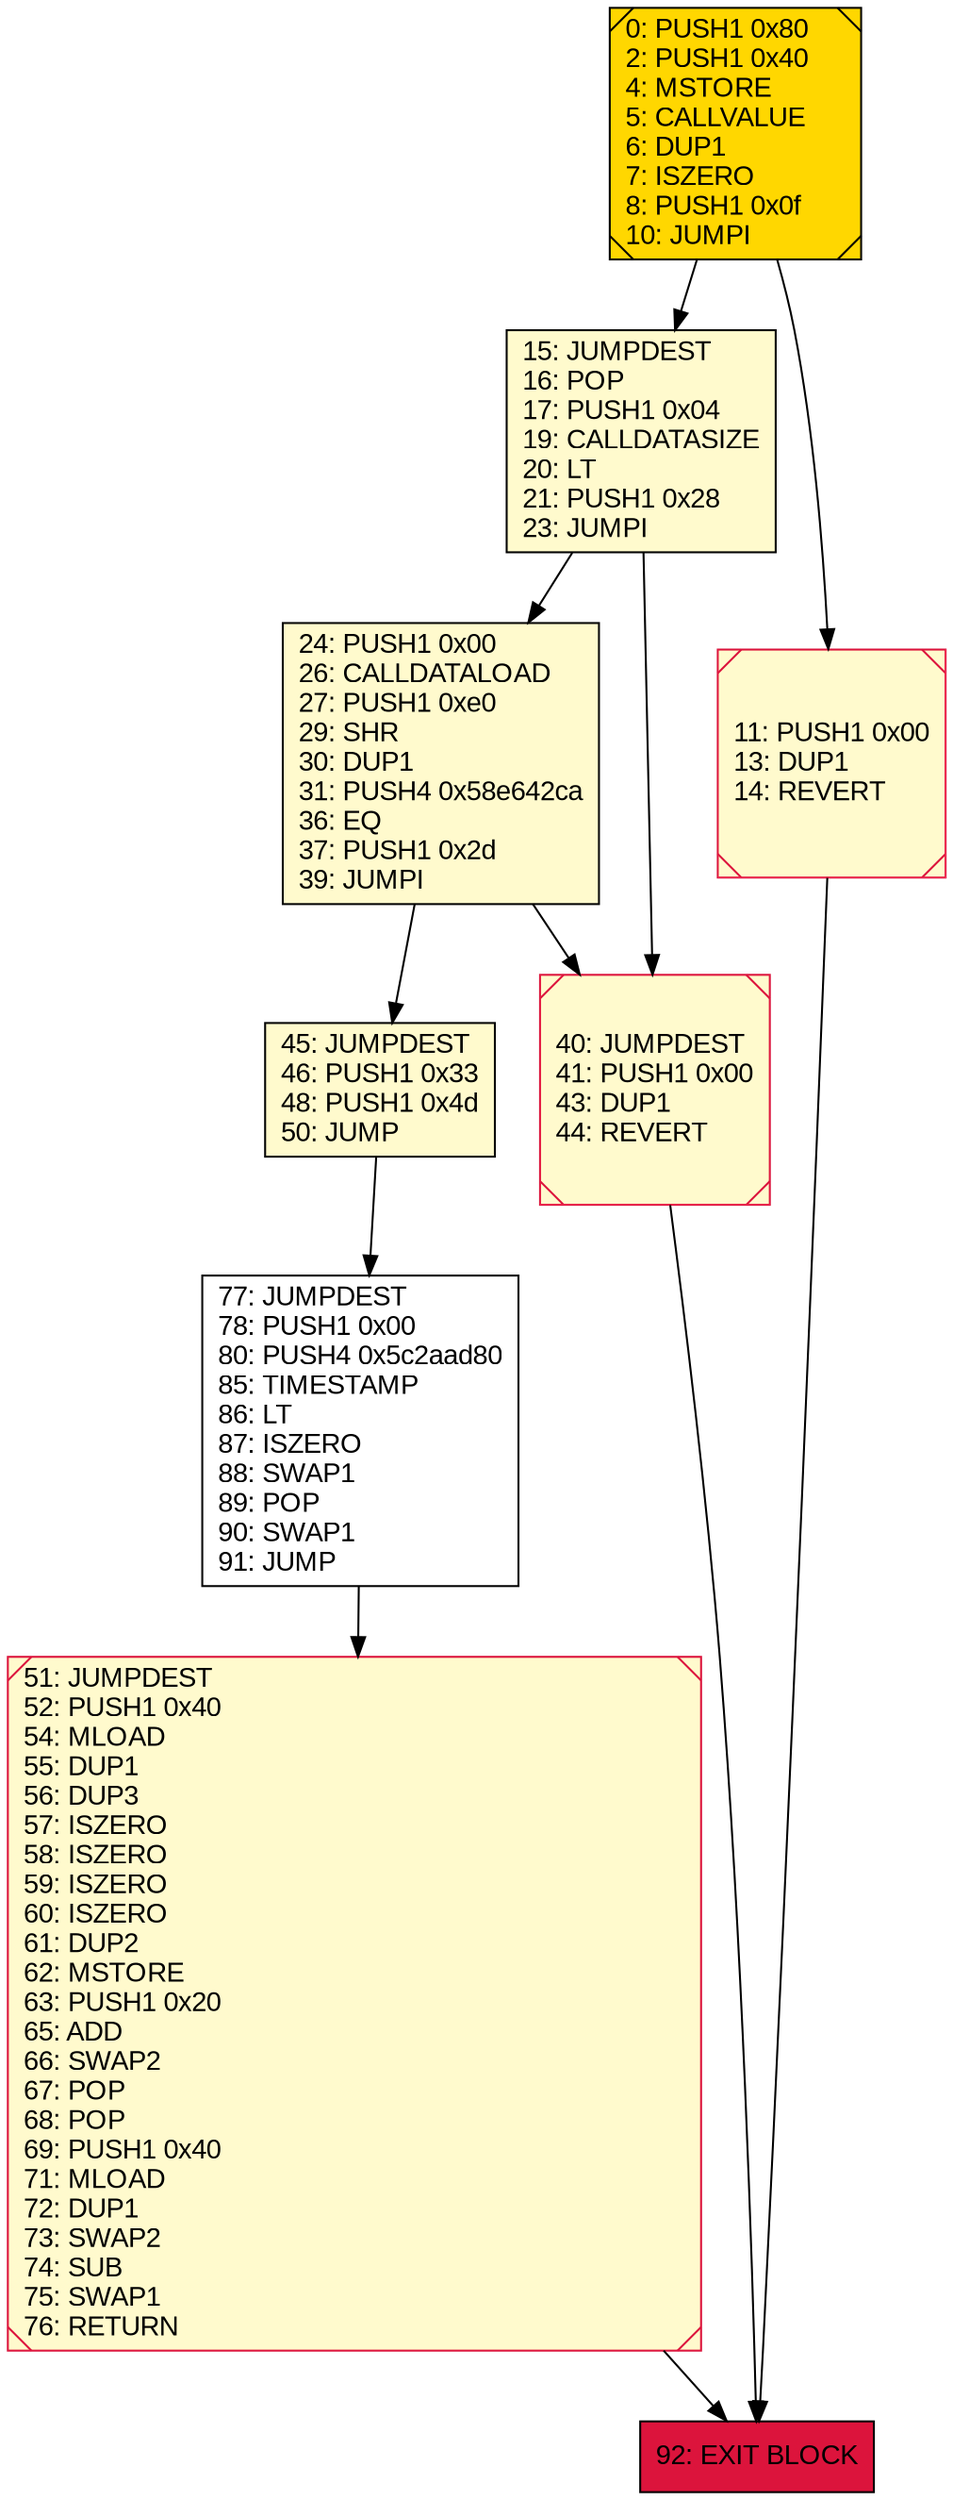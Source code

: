 digraph G {
bgcolor=transparent rankdir=UD;
node [shape=box style=filled color=black fillcolor=white fontname=arial fontcolor=black];
0 [label="0: PUSH1 0x80\l2: PUSH1 0x40\l4: MSTORE\l5: CALLVALUE\l6: DUP1\l7: ISZERO\l8: PUSH1 0x0f\l10: JUMPI\l" fillcolor=lemonchiffon shape=Msquare fillcolor=gold ];
15 [label="15: JUMPDEST\l16: POP\l17: PUSH1 0x04\l19: CALLDATASIZE\l20: LT\l21: PUSH1 0x28\l23: JUMPI\l" fillcolor=lemonchiffon ];
11 [label="11: PUSH1 0x00\l13: DUP1\l14: REVERT\l" fillcolor=lemonchiffon shape=Msquare color=crimson ];
77 [label="77: JUMPDEST\l78: PUSH1 0x00\l80: PUSH4 0x5c2aad80\l85: TIMESTAMP\l86: LT\l87: ISZERO\l88: SWAP1\l89: POP\l90: SWAP1\l91: JUMP\l" ];
92 [label="92: EXIT BLOCK\l" fillcolor=crimson ];
45 [label="45: JUMPDEST\l46: PUSH1 0x33\l48: PUSH1 0x4d\l50: JUMP\l" fillcolor=lemonchiffon ];
24 [label="24: PUSH1 0x00\l26: CALLDATALOAD\l27: PUSH1 0xe0\l29: SHR\l30: DUP1\l31: PUSH4 0x58e642ca\l36: EQ\l37: PUSH1 0x2d\l39: JUMPI\l" fillcolor=lemonchiffon ];
40 [label="40: JUMPDEST\l41: PUSH1 0x00\l43: DUP1\l44: REVERT\l" fillcolor=lemonchiffon shape=Msquare color=crimson ];
51 [label="51: JUMPDEST\l52: PUSH1 0x40\l54: MLOAD\l55: DUP1\l56: DUP3\l57: ISZERO\l58: ISZERO\l59: ISZERO\l60: ISZERO\l61: DUP2\l62: MSTORE\l63: PUSH1 0x20\l65: ADD\l66: SWAP2\l67: POP\l68: POP\l69: PUSH1 0x40\l71: MLOAD\l72: DUP1\l73: SWAP2\l74: SUB\l75: SWAP1\l76: RETURN\l" fillcolor=lemonchiffon shape=Msquare color=crimson ];
24 -> 40;
0 -> 15;
24 -> 45;
40 -> 92;
51 -> 92;
77 -> 51;
11 -> 92;
45 -> 77;
0 -> 11;
15 -> 24;
15 -> 40;
}